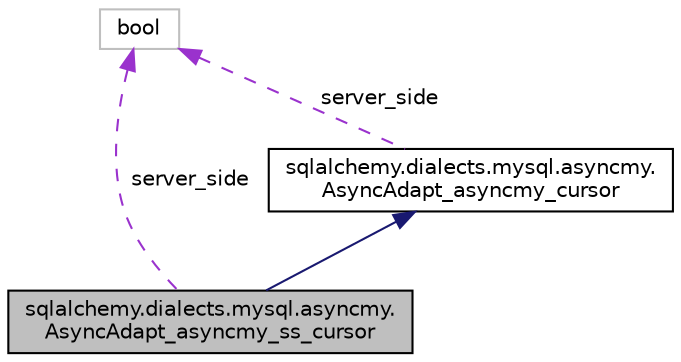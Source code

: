 digraph "sqlalchemy.dialects.mysql.asyncmy.AsyncAdapt_asyncmy_ss_cursor"
{
 // LATEX_PDF_SIZE
  edge [fontname="Helvetica",fontsize="10",labelfontname="Helvetica",labelfontsize="10"];
  node [fontname="Helvetica",fontsize="10",shape=record];
  Node1 [label="sqlalchemy.dialects.mysql.asyncmy.\lAsyncAdapt_asyncmy_ss_cursor",height=0.2,width=0.4,color="black", fillcolor="grey75", style="filled", fontcolor="black",tooltip=" "];
  Node2 -> Node1 [dir="back",color="midnightblue",fontsize="10",style="solid",fontname="Helvetica"];
  Node2 [label="sqlalchemy.dialects.mysql.asyncmy.\lAsyncAdapt_asyncmy_cursor",height=0.2,width=0.4,color="black", fillcolor="white", style="filled",URL="$classsqlalchemy_1_1dialects_1_1mysql_1_1asyncmy_1_1AsyncAdapt__asyncmy__cursor.html",tooltip=" "];
  Node3 -> Node2 [dir="back",color="darkorchid3",fontsize="10",style="dashed",label=" server_side" ,fontname="Helvetica"];
  Node3 [label="bool",height=0.2,width=0.4,color="grey75", fillcolor="white", style="filled",tooltip=" "];
  Node3 -> Node1 [dir="back",color="darkorchid3",fontsize="10",style="dashed",label=" server_side" ,fontname="Helvetica"];
}
